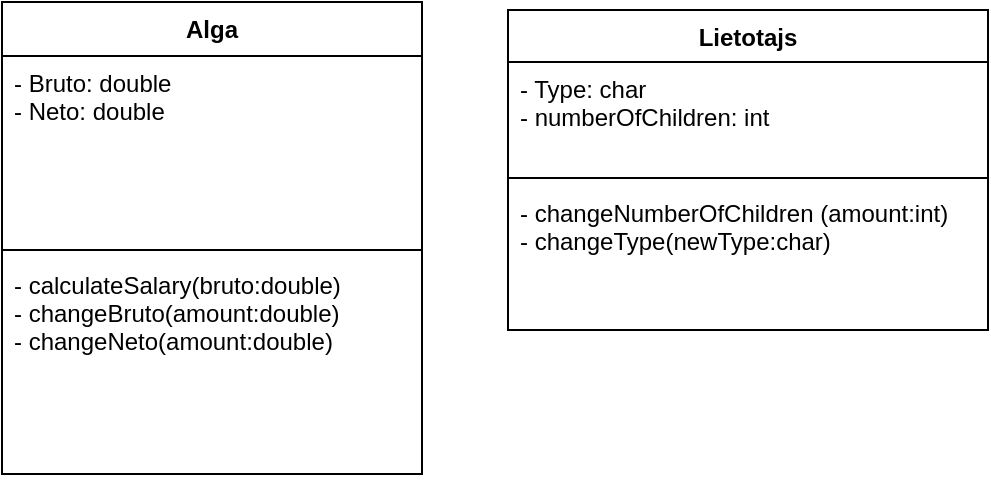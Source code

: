 <mxfile version="10.5.5" type="github"><diagram id="uEVUQhxYYaAsfeXQP3OB" name="Page-1"><mxGraphModel dx="621" dy="536" grid="1" gridSize="10" guides="1" tooltips="1" connect="1" arrows="1" fold="1" page="1" pageScale="1" pageWidth="827" pageHeight="1169" math="0" shadow="0"><root><mxCell id="0"/><mxCell id="1" parent="0"/><mxCell id="OuQEdhxySsI5sdxnEuAX-6" value="Alga" style="swimlane;fontStyle=1;align=center;verticalAlign=top;childLayout=stackLayout;horizontal=1;startSize=27;horizontalStack=0;resizeParent=1;resizeParentMax=0;resizeLast=0;collapsible=1;marginBottom=0;" parent="1" vertex="1"><mxGeometry x="40" y="40" width="210" height="236" as="geometry"/></mxCell><mxCell id="OuQEdhxySsI5sdxnEuAX-7" value="- Bruto: double&#10;- Neto: double&#10;&#10;" style="text;strokeColor=none;fillColor=none;align=left;verticalAlign=top;spacingLeft=4;spacingRight=4;overflow=hidden;rotatable=0;points=[[0,0.5],[1,0.5]];portConstraint=eastwest;" parent="OuQEdhxySsI5sdxnEuAX-6" vertex="1"><mxGeometry y="27" width="210" height="93" as="geometry"/></mxCell><mxCell id="OuQEdhxySsI5sdxnEuAX-8" value="" style="line;strokeWidth=1;fillColor=none;align=left;verticalAlign=middle;spacingTop=-1;spacingLeft=3;spacingRight=3;rotatable=0;labelPosition=right;points=[];portConstraint=eastwest;" parent="OuQEdhxySsI5sdxnEuAX-6" vertex="1"><mxGeometry y="120" width="210" height="8" as="geometry"/></mxCell><mxCell id="OuQEdhxySsI5sdxnEuAX-9" value="- calculateSalary(bruto:double)&#10;- changeBruto(amount:double)&#10;- changeNeto(amount:double)&#10;&#10;" style="text;strokeColor=none;fillColor=none;align=left;verticalAlign=top;spacingLeft=4;spacingRight=4;overflow=hidden;rotatable=0;points=[[0,0.5],[1,0.5]];portConstraint=eastwest;" parent="OuQEdhxySsI5sdxnEuAX-6" vertex="1"><mxGeometry y="128" width="210" height="108" as="geometry"/></mxCell><mxCell id="HsmfVUlUror4OWr0RUcN-1" value="Lietotajs" style="swimlane;fontStyle=1;align=center;verticalAlign=top;childLayout=stackLayout;horizontal=1;startSize=26;horizontalStack=0;resizeParent=1;resizeParentMax=0;resizeLast=0;collapsible=1;marginBottom=0;" vertex="1" parent="1"><mxGeometry x="293" y="44" width="240" height="160" as="geometry"/></mxCell><mxCell id="HsmfVUlUror4OWr0RUcN-2" value="- Type: char&#10;- numberOfChildren: int&#10;" style="text;strokeColor=none;fillColor=none;align=left;verticalAlign=top;spacingLeft=4;spacingRight=4;overflow=hidden;rotatable=0;points=[[0,0.5],[1,0.5]];portConstraint=eastwest;" vertex="1" parent="HsmfVUlUror4OWr0RUcN-1"><mxGeometry y="26" width="240" height="54" as="geometry"/></mxCell><mxCell id="HsmfVUlUror4OWr0RUcN-3" value="" style="line;strokeWidth=1;fillColor=none;align=left;verticalAlign=middle;spacingTop=-1;spacingLeft=3;spacingRight=3;rotatable=0;labelPosition=right;points=[];portConstraint=eastwest;" vertex="1" parent="HsmfVUlUror4OWr0RUcN-1"><mxGeometry y="80" width="240" height="8" as="geometry"/></mxCell><mxCell id="HsmfVUlUror4OWr0RUcN-4" value="- changeNumberOfChildren (amount:int)&#10;- changeType(newType:char)" style="text;strokeColor=none;fillColor=none;align=left;verticalAlign=top;spacingLeft=4;spacingRight=4;overflow=hidden;rotatable=0;points=[[0,0.5],[1,0.5]];portConstraint=eastwest;" vertex="1" parent="HsmfVUlUror4OWr0RUcN-1"><mxGeometry y="88" width="240" height="72" as="geometry"/></mxCell></root></mxGraphModel></diagram></mxfile>